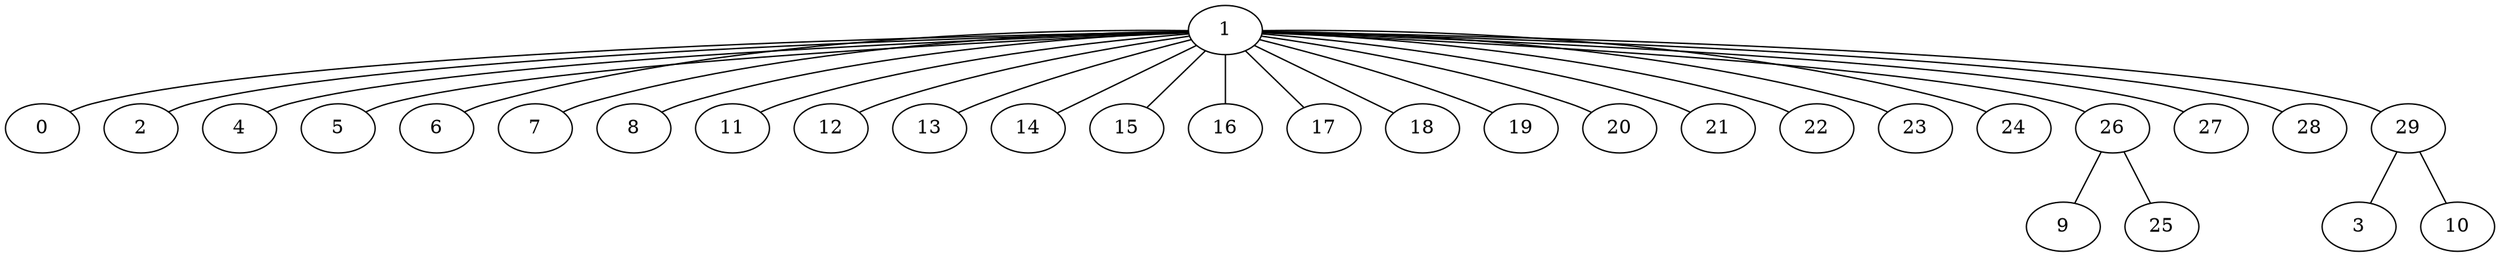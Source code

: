 strict graph G {
1;
0;
2;
3;
4;
5;
6;
7;
8;
9;
10;
11;
12;
13;
14;
15;
16;
17;
18;
19;
20;
21;
22;
23;
24;
25;
26;
27;
28;
29;
1 -- 12;
1 -- 24;
1 -- 20;
1 -- 28;
1 -- 4;
26 -- 9;
1 -- 27;
1 -- 21;
1 -- 2;
1 -- 6;
1 -- 18;
1 -- 26;
1 -- 11;
1 -- 7;
1 -- 19;
1 -- 22;
1 -- 23;
1 -- 8;
1 -- 14;
1 -- 29;
1 -- 15;
1 -- 13;
29 -- 10;
1 -- 16;
1 -- 0;
29 -- 3;
1 -- 5;
1 -- 17;
26 -- 25;
}

